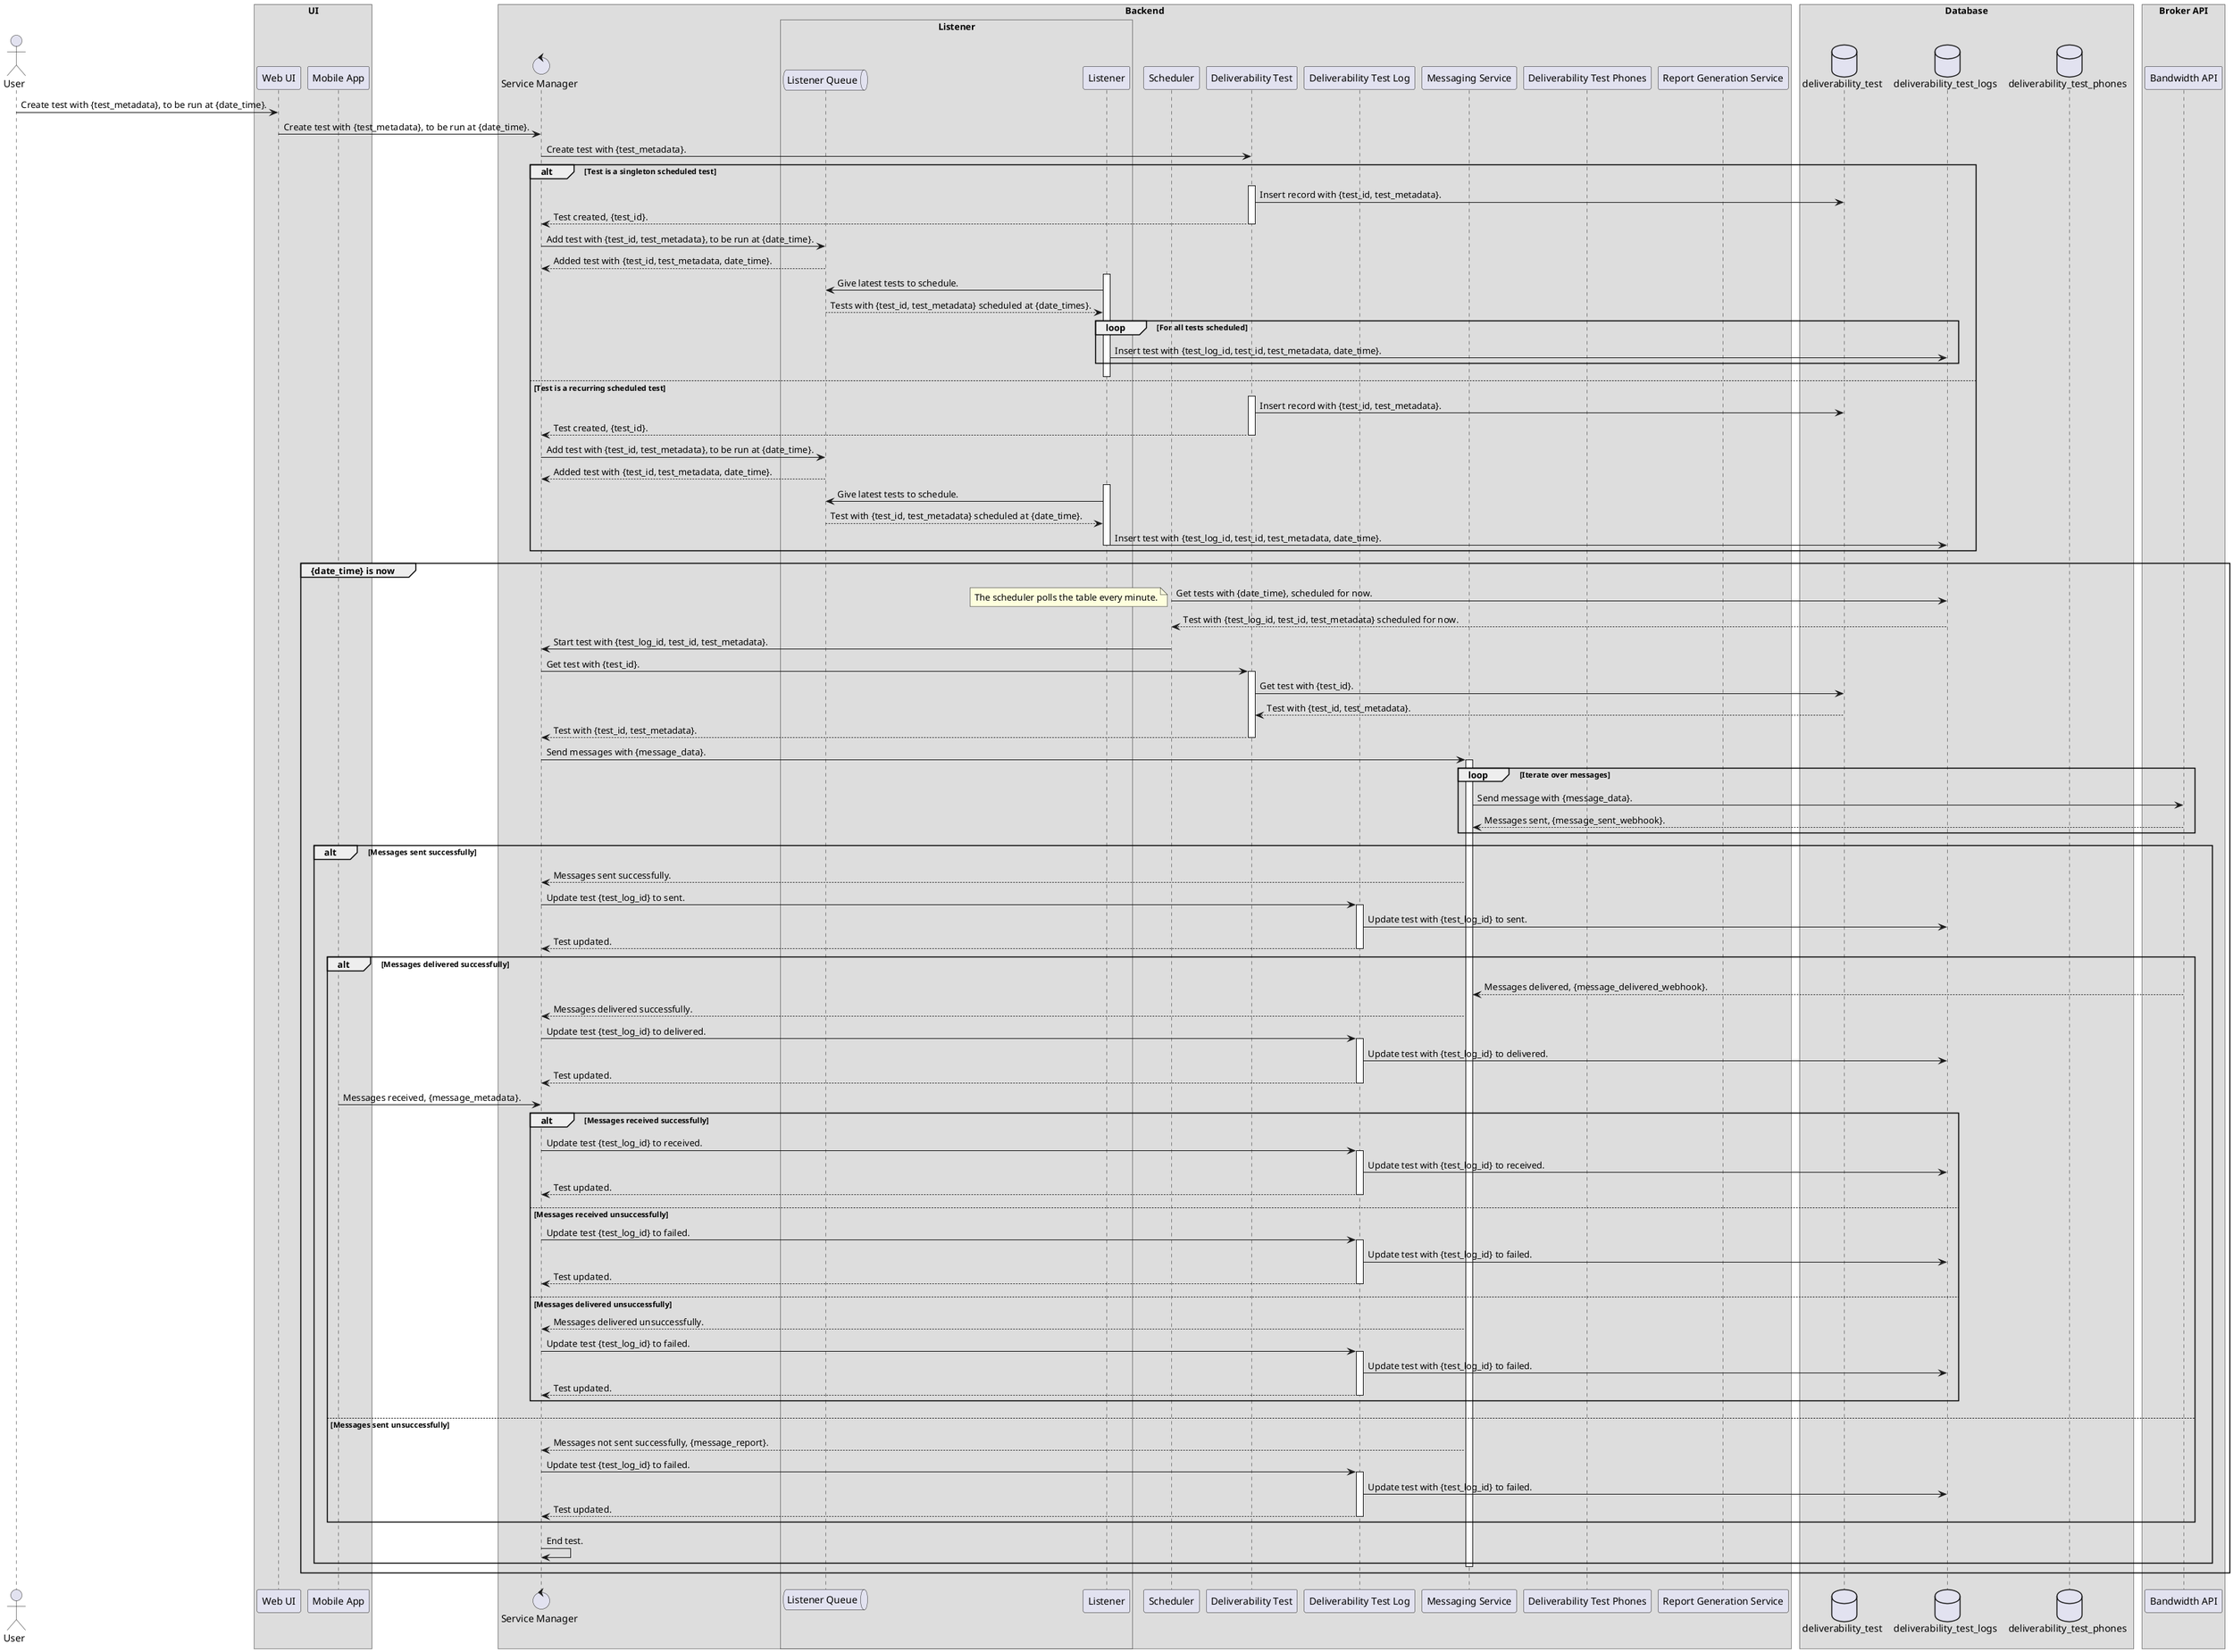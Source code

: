 @startuml
!pragma teoz true
/'Defines the protocol when user submits a scheduled test, either recurring or singleton.'/
/'author: Luvai Cutlerywala <luvaidc@gmail.com>'/

/'Define the actors and participants.'/
actor User as user

box UI
    participant "Web UI" as web_ui
    participant "Mobile App" as mobile_app
end box

box Backend
    control "Service Manager" as service_manager
    box Listener
        queue "Listener Queue" as listener_queue
        participant "Listener" as listener
    end box
    participant "Scheduler" as scheduler
    participant "Deliverability Test" as deliverability_test
    participant "Deliverability Test Log" as deliverability_test_log
    participant "Messaging Service" as messenger
    participant "Deliverability Test Phones" as deliverability_test_phones
    participant "Report Generation Service" as report_generator
end box

box Database
    database deliverability_test as dt
    database deliverability_test_logs as dtl
    database deliverability_test_phones as dtp
end box

box "Broker API"
    participant "Bandwidth API" as broker_api
end box

/'Defines the interactions and protocols between the microservices.'/
user -> web_ui: Create test with {test_metadata}, to be run at {date_time}.
web_ui -> service_manager: Create test with {test_metadata}, to be run at {date_time}.
service_manager -> deliverability_test: Create test with {test_metadata}.
alt Test is a singleton scheduled test
    activate deliverability_test
    deliverability_test -> dt: Insert record with {test_id, test_metadata}.
    deliverability_test --> service_manager: Test created, {test_id}.
    deactivate deliverability_test
    service_manager -> listener_queue: Add test with {test_id, test_metadata}, to be run at {date_time}.
    listener_queue --> service_manager: Added test with {test_id, test_metadata, date_time}.
    activate listener
    listener -> listener_queue: Give latest tests to schedule.
    listener_queue --> listener: Tests with {test_id, test_metadata} scheduled at {date_times}.
    loop For all tests scheduled
    listener -> dtl: Insert test with {test_log_id, test_id, test_metadata, date_time}.
    end
    deactivate listener
else Test is a recurring scheduled test
    activate deliverability_test
    deliverability_test -> dt: Insert record with {test_id, test_metadata}.
    deliverability_test --> service_manager: Test created, {test_id}.
    deactivate deliverability_test
    service_manager -> listener_queue: Add test with {test_id, test_metadata}, to be run at {date_time}.
    listener_queue --> service_manager: Added test with {test_id, test_metadata, date_time}.
    activate listener
    listener -> listener_queue: Give latest tests to schedule.
    listener_queue --> listener: Test with {test_id, test_metadata} scheduled at {date_time}.
    listener -> dtl: Insert test with {test_log_id, test_id, test_metadata, date_time}.
    deactivate listener
end
group {date_time} is now
    scheduler -> dtl: Get tests with {date_time}, scheduled for now.
    note left
        The scheduler polls the table every minute.
    end note
    dtl --> scheduler: Test with {test_log_id, test_id, test_metadata} scheduled for now.
    scheduler -> service_manager: Start test with {test_log_id, test_id, test_metadata}.
    service_manager -> deliverability_test: Get test with {test_id}.
    activate deliverability_test
    deliverability_test -> dt: Get test with {test_id}.
    dt --> deliverability_test: Test with {test_id, test_metadata}.
    deliverability_test --> service_manager: Test with {test_id, test_metadata}.
    deactivate deliverability_test
    service_manager -> messenger: Send messages with {message_data}.
    activate messenger
    loop Iterate over messages
        messenger -> broker_api: Send message with {message_data}.
        broker_api --> messenger: Messages sent, {message_sent_webhook}.
    end
    alt Messages sent successfully
        messenger --> service_manager: Messages sent successfully.
        service_manager -> deliverability_test_log: Update test {test_log_id} to sent.
        activate deliverability_test_log
        deliverability_test_log -> dtl: Update test with {test_log_id} to sent.
        deliverability_test_log --> service_manager: Test updated.
        deactivate deliverability_test_log
        alt Messages delivered successfully
            broker_api --> messenger: Messages delivered, {message_delivered_webhook}.
            messenger --> service_manager: Messages delivered successfully.
            service_manager -> deliverability_test_log: Update test {test_log_id} to delivered.
            activate deliverability_test_log
            deliverability_test_log -> dtl: Update test with {test_log_id} to delivered.
            deliverability_test_log --> service_manager: Test updated.
            deactivate deliverability_test_log
            mobile_app -> service_manager: Messages received, {message_metadata}.
            alt Messages received successfully
                service_manager -> deliverability_test_log: Update test {test_log_id} to received.
                activate deliverability_test_log
                deliverability_test_log -> dtl: Update test with {test_log_id} to received.
                deliverability_test_log --> service_manager: Test updated.
                deactivate deliverability_test_log
            else Messages received unsuccessfully
                service_manager -> deliverability_test_log: Update test {test_log_id} to failed.
                activate deliverability_test_log
                deliverability_test_log -> dtl: Update test with {test_log_id} to failed.
                deliverability_test_log --> service_manager: Test updated.
                deactivate deliverability_test_log
        else Messages delivered unsuccessfully
            messenger --> service_manager: Messages delivered unsuccessfully.
            service_manager -> deliverability_test_log: Update test {test_log_id} to failed.
            activate deliverability_test_log
            deliverability_test_log -> dtl: Update test with {test_log_id} to failed.
            deliverability_test_log --> service_manager: Test updated.
            deactivate deliverability_test_log
        end
    else Messages sent unsuccessfully
        messenger --> service_manager: Messages not sent successfully, {message_report}.
        service_manager -> deliverability_test_log: Update test {test_log_id} to failed.
        activate deliverability_test_log
        deliverability_test_log -> dtl: Update test with {test_log_id} to failed.
        deliverability_test_log --> service_manager: Test updated.
        deactivate deliverability_test_log
    end
    service_manager -> service_manager: End test.
    deactivate messenger
@enduml